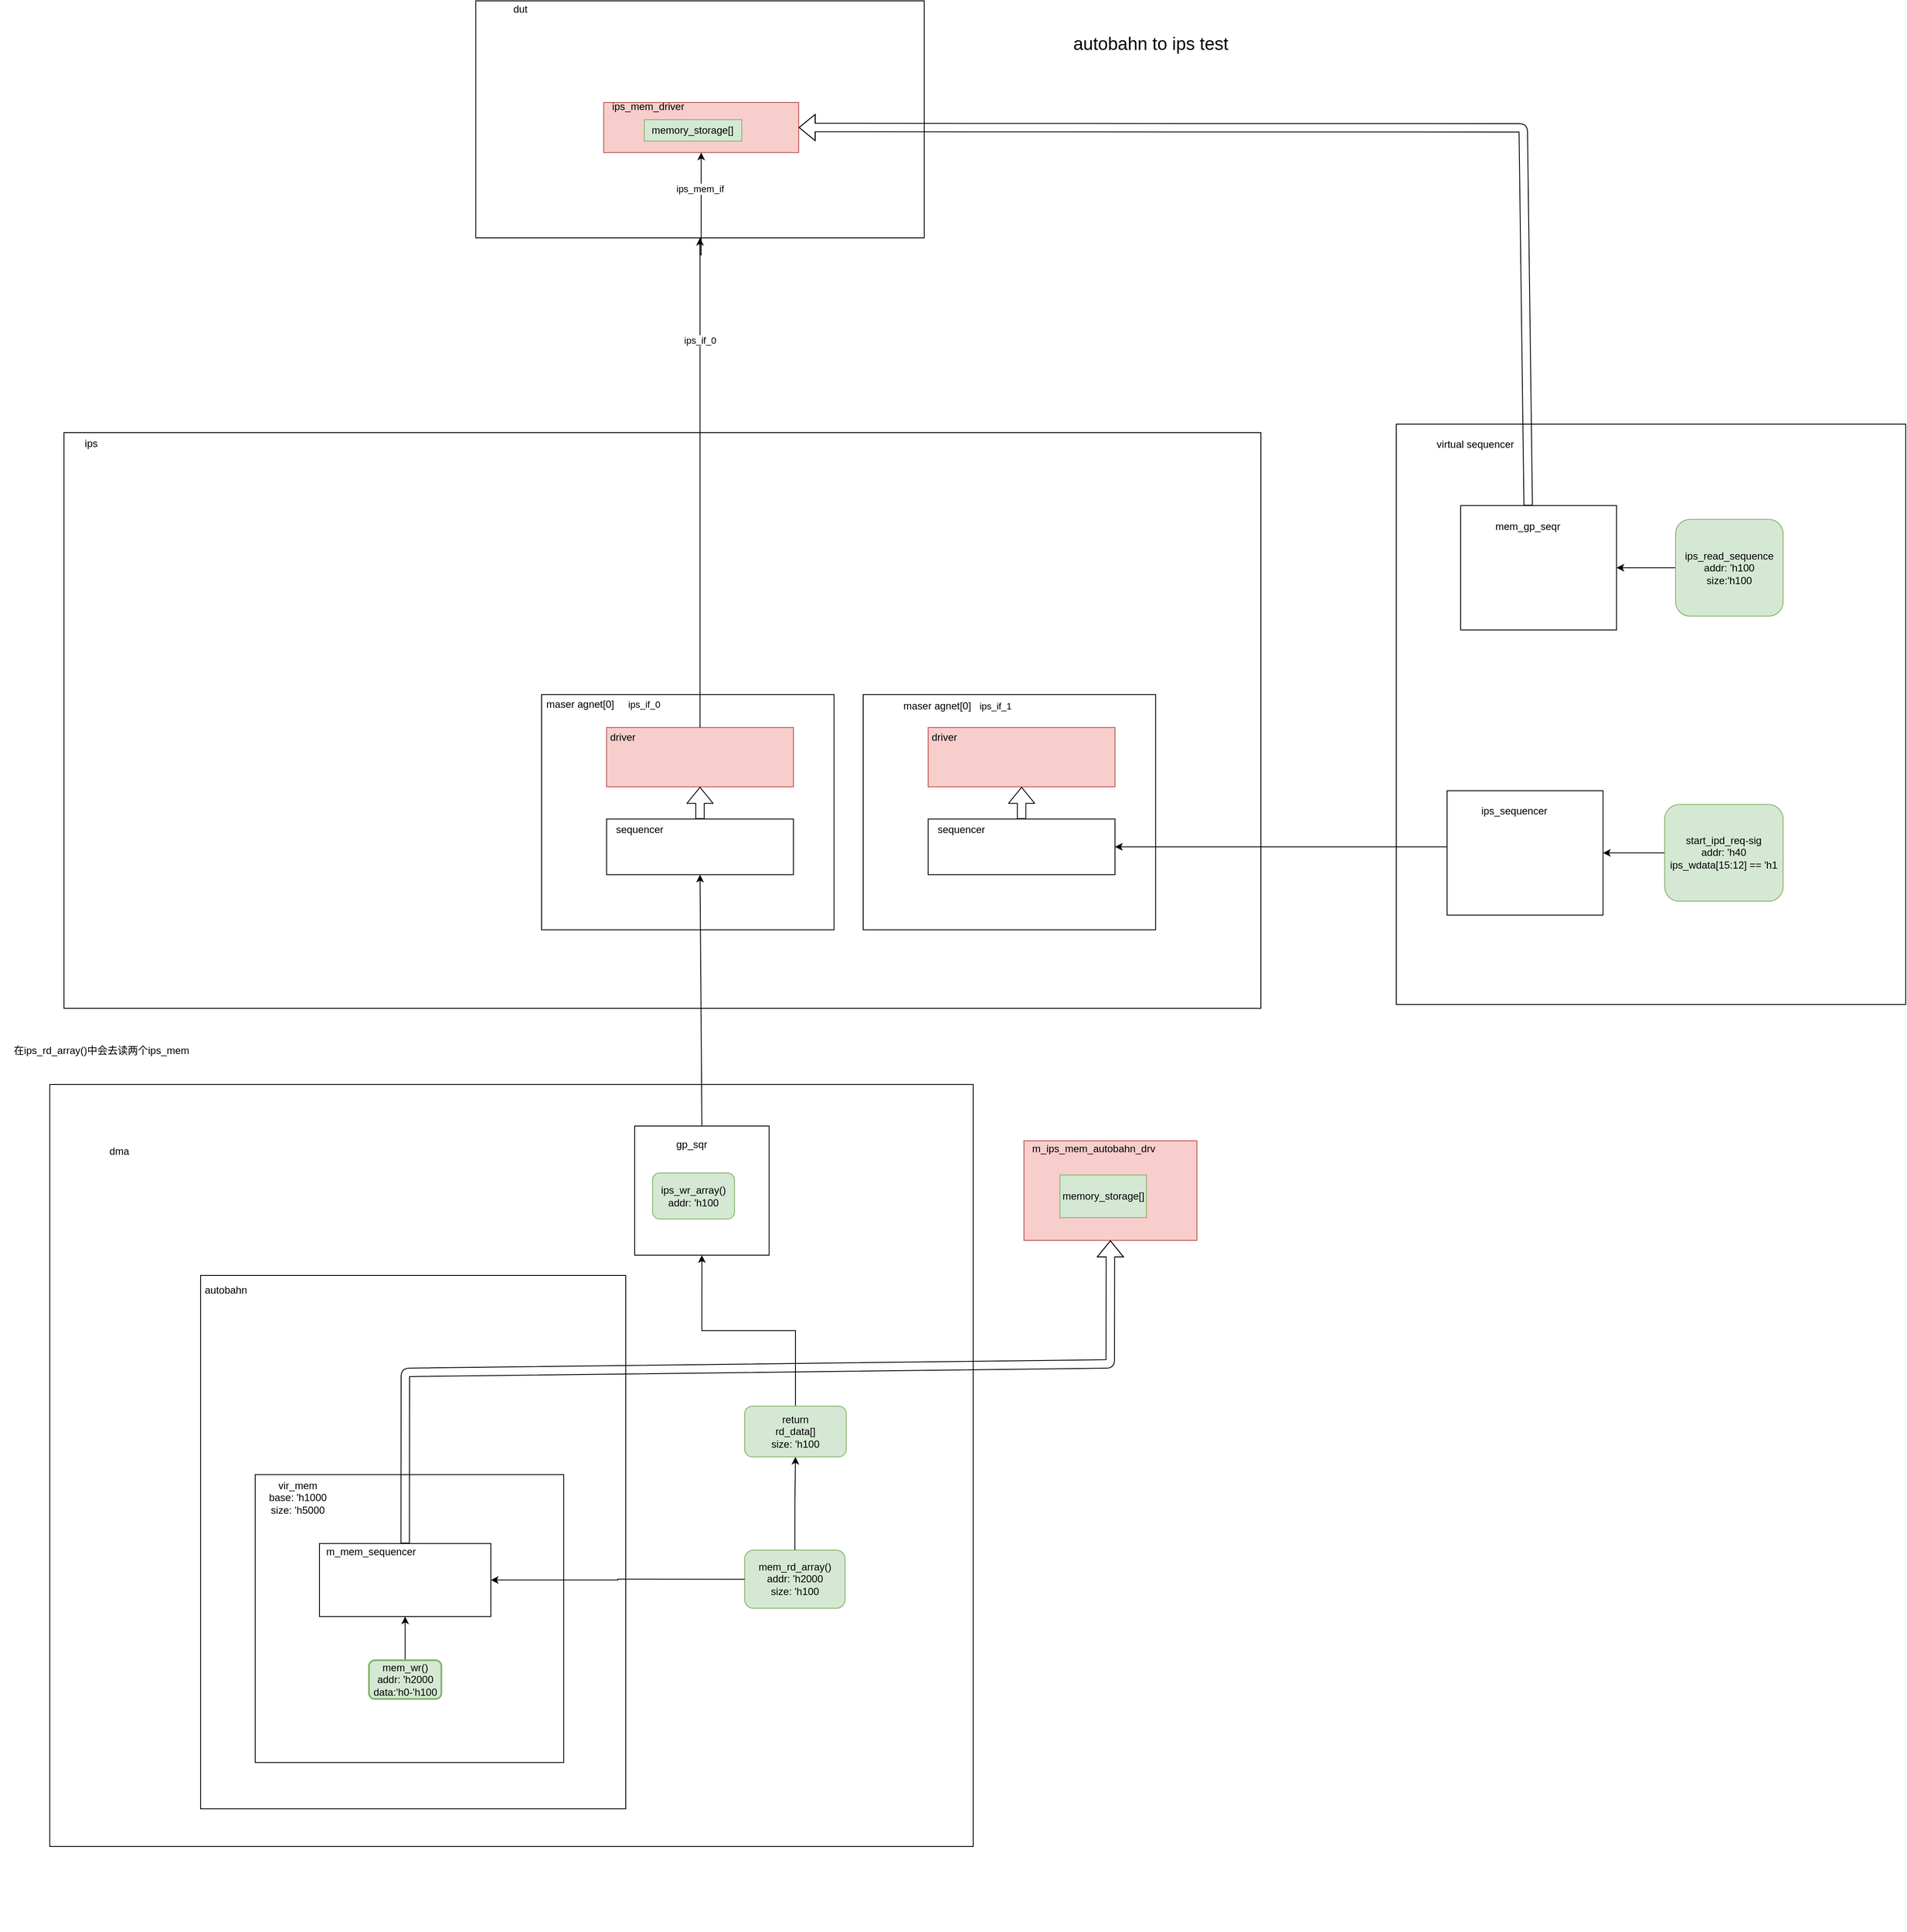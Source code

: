 <mxfile version="14.4.3" type="github">
  <diagram id="x2a_kQlyoNN8RExBubtk" name="Page-1">
    <mxGraphModel dx="2031" dy="1089" grid="1" gridSize="10" guides="1" tooltips="1" connect="1" arrows="1" fold="1" page="1" pageScale="1" pageWidth="850" pageHeight="1100" math="0" shadow="0">
      <root>
        <mxCell id="0" />
        <mxCell id="1" parent="0" />
        <mxCell id="APC3j6ZGFJVOv_pqT0E7-1" value="&lt;font style=&quot;font-size: 21px&quot;&gt;autobahn to ips test&lt;/font&gt;" style="text;html=1;strokeColor=none;fillColor=none;align=center;verticalAlign=middle;whiteSpace=wrap;rounded=0;" vertex="1" parent="1">
          <mxGeometry x="1510" y="400" width="200" height="20" as="geometry" />
        </mxCell>
        <mxCell id="APC3j6ZGFJVOv_pqT0E7-6" value="" style="group" vertex="1" connectable="0" parent="1">
          <mxGeometry x="330" y="1640" width="1070" height="1000" as="geometry" />
        </mxCell>
        <mxCell id="APC3j6ZGFJVOv_pqT0E7-7" value="" style="group" vertex="1" connectable="0" parent="APC3j6ZGFJVOv_pqT0E7-6">
          <mxGeometry width="1070" height="1000" as="geometry" />
        </mxCell>
        <mxCell id="APC3j6ZGFJVOv_pqT0E7-8" value="dma" style="text;html=1;strokeColor=none;fillColor=none;align=center;verticalAlign=middle;whiteSpace=wrap;rounded=0;" vertex="1" parent="APC3j6ZGFJVOv_pqT0E7-7">
          <mxGeometry width="146.198" height="184.314" as="geometry" />
        </mxCell>
        <mxCell id="APC3j6ZGFJVOv_pqT0E7-9" value="" style="group" vertex="1" connectable="0" parent="APC3j6ZGFJVOv_pqT0E7-7">
          <mxGeometry width="1070" height="1000" as="geometry" />
        </mxCell>
        <mxCell id="APC3j6ZGFJVOv_pqT0E7-10" value="" style="rounded=0;whiteSpace=wrap;html=1;" vertex="1" parent="APC3j6ZGFJVOv_pqT0E7-9">
          <mxGeometry x="-21.188" width="1091.188" height="900" as="geometry" />
        </mxCell>
        <mxCell id="APC3j6ZGFJVOv_pqT0E7-11" style="edgeStyle=orthogonalEdgeStyle;rounded=0;orthogonalLoop=1;jettySize=auto;html=1;exitX=0.5;exitY=0;exitDx=0;exitDy=0;entryX=0.5;entryY=1;entryDx=0;entryDy=0;" edge="1" parent="APC3j6ZGFJVOv_pqT0E7-9" source="APC3j6ZGFJVOv_pqT0E7-12" target="APC3j6ZGFJVOv_pqT0E7-32">
          <mxGeometry relative="1" as="geometry" />
        </mxCell>
        <mxCell id="APC3j6ZGFJVOv_pqT0E7-12" value="mem_rd_array()&lt;br&gt;addr: &#39;h2000&lt;br&gt;size: &#39;h100" style="rounded=1;whiteSpace=wrap;html=1;fillColor=#d5e8d4;strokeColor=#82b366;" vertex="1" parent="APC3j6ZGFJVOv_pqT0E7-9">
          <mxGeometry x="800.0" y="550.001" width="118.564" height="68.627" as="geometry" />
        </mxCell>
        <mxCell id="APC3j6ZGFJVOv_pqT0E7-13" value="" style="group" vertex="1" connectable="0" parent="APC3j6ZGFJVOv_pqT0E7-9">
          <mxGeometry x="105.941" y="225.49" width="553.487" height="630" as="geometry" />
        </mxCell>
        <mxCell id="APC3j6ZGFJVOv_pqT0E7-14" value="" style="rounded=0;whiteSpace=wrap;html=1;" vertex="1" parent="APC3j6ZGFJVOv_pqT0E7-13">
          <mxGeometry x="51.095" width="502.391" height="630" as="geometry" />
        </mxCell>
        <mxCell id="APC3j6ZGFJVOv_pqT0E7-15" value="autobahn" style="text;html=1;strokeColor=none;fillColor=none;align=center;verticalAlign=middle;whiteSpace=wrap;rounded=0;" vertex="1" parent="APC3j6ZGFJVOv_pqT0E7-13">
          <mxGeometry x="63.864" y="8.782" width="34.061" height="16.807" as="geometry" />
        </mxCell>
        <mxCell id="APC3j6ZGFJVOv_pqT0E7-16" value="" style="group" vertex="1" connectable="0" parent="APC3j6ZGFJVOv_pqT0E7-13">
          <mxGeometry x="190.67" y="39.213" width="204.364" height="117.647" as="geometry" />
        </mxCell>
        <mxCell id="APC3j6ZGFJVOv_pqT0E7-17" value="" style="group" vertex="1" connectable="0" parent="APC3j6ZGFJVOv_pqT0E7-16">
          <mxGeometry x="833.39" y="-198.24" width="204.364" height="117.647" as="geometry" />
        </mxCell>
        <mxCell id="APC3j6ZGFJVOv_pqT0E7-18" value="" style="rounded=0;whiteSpace=wrap;html=1;fillColor=#f8cecc;strokeColor=#b85450;" vertex="1" parent="APC3j6ZGFJVOv_pqT0E7-17">
          <mxGeometry width="204.364" height="117.647" as="geometry" />
        </mxCell>
        <mxCell id="APC3j6ZGFJVOv_pqT0E7-19" value="m_ips_mem_autobahn_drv" style="text;html=1;strokeColor=none;fillColor=none;align=center;verticalAlign=middle;whiteSpace=wrap;rounded=0;" vertex="1" parent="APC3j6ZGFJVOv_pqT0E7-17">
          <mxGeometry x="63.591" width="37.157" height="18.1" as="geometry" />
        </mxCell>
        <mxCell id="APC3j6ZGFJVOv_pqT0E7-20" value="memory_storage[]" style="rounded=0;whiteSpace=wrap;html=1;fillColor=#d5e8d4;strokeColor=#82b366;" vertex="1" parent="APC3j6ZGFJVOv_pqT0E7-17">
          <mxGeometry x="42.576" y="40.336" width="102.182" height="50.42" as="geometry" />
        </mxCell>
        <mxCell id="APC3j6ZGFJVOv_pqT0E7-21" value="" style="group" vertex="1" connectable="0" parent="APC3j6ZGFJVOv_pqT0E7-13">
          <mxGeometry x="105.517" y="235.294" width="374.67" height="340" as="geometry" />
        </mxCell>
        <mxCell id="APC3j6ZGFJVOv_pqT0E7-22" value="" style="rounded=0;whiteSpace=wrap;html=1;" vertex="1" parent="APC3j6ZGFJVOv_pqT0E7-21">
          <mxGeometry x="10.128" width="364.542" height="340" as="geometry" />
        </mxCell>
        <mxCell id="APC3j6ZGFJVOv_pqT0E7-23" value="vir_mem&lt;br&gt;base: &#39;h1000&lt;br&gt;size: &#39;h5000" style="text;html=1;strokeColor=none;fillColor=none;align=center;verticalAlign=middle;whiteSpace=wrap;rounded=0;" vertex="1" parent="APC3j6ZGFJVOv_pqT0E7-21">
          <mxGeometry y="13.725" width="121.514" height="27.451" as="geometry" />
        </mxCell>
        <mxCell id="APC3j6ZGFJVOv_pqT0E7-24" value="" style="group" vertex="1" connectable="0" parent="APC3j6ZGFJVOv_pqT0E7-21">
          <mxGeometry x="86.073" y="81.395" width="202.524" height="86.183" as="geometry" />
        </mxCell>
        <mxCell id="APC3j6ZGFJVOv_pqT0E7-25" value="" style="rounded=0;whiteSpace=wrap;html=1;" vertex="1" parent="APC3j6ZGFJVOv_pqT0E7-24">
          <mxGeometry width="202.524" height="86.183" as="geometry" />
        </mxCell>
        <mxCell id="APC3j6ZGFJVOv_pqT0E7-26" value="m_mem_sequencer" style="text;html=1;strokeColor=none;fillColor=none;align=center;verticalAlign=middle;whiteSpace=wrap;rounded=0;" vertex="1" parent="APC3j6ZGFJVOv_pqT0E7-24">
          <mxGeometry x="40.505" width="40.505" height="19.152" as="geometry" />
        </mxCell>
        <mxCell id="APC3j6ZGFJVOv_pqT0E7-27" style="edgeStyle=orthogonalEdgeStyle;rounded=0;orthogonalLoop=1;jettySize=auto;html=1;exitX=0.5;exitY=0;exitDx=0;exitDy=0;" edge="1" parent="APC3j6ZGFJVOv_pqT0E7-21" source="APC3j6ZGFJVOv_pqT0E7-28" target="APC3j6ZGFJVOv_pqT0E7-25">
          <mxGeometry relative="1" as="geometry" />
        </mxCell>
        <mxCell id="APC3j6ZGFJVOv_pqT0E7-28" value="mem_wr()&lt;br&gt;addr: &#39;h2000&lt;br&gt;data:&#39;h0-&#39;h100&lt;br&gt;" style="rounded=1;whiteSpace=wrap;html=1;absoluteArcSize=1;arcSize=14;strokeWidth=2;fillColor=#d5e8d4;strokeColor=#82b366;" vertex="1" parent="APC3j6ZGFJVOv_pqT0E7-21">
          <mxGeometry x="144.524" y="219.211" width="85.612" height="45.817" as="geometry" />
        </mxCell>
        <mxCell id="APC3j6ZGFJVOv_pqT0E7-29" value="" style="shape=flexArrow;endArrow=classic;html=1;entryX=0.5;entryY=1;entryDx=0;entryDy=0;exitX=0.5;exitY=0;exitDx=0;exitDy=0;" edge="1" parent="APC3j6ZGFJVOv_pqT0E7-13" source="APC3j6ZGFJVOv_pqT0E7-25" target="APC3j6ZGFJVOv_pqT0E7-18">
          <mxGeometry width="50" height="50" relative="1" as="geometry">
            <mxPoint x="233.069" y="225.49" as="sourcePoint" />
            <mxPoint x="286.04" y="176.471" as="targetPoint" />
            <Array as="points">
              <mxPoint x="293.059" y="114.51" />
              <mxPoint x="1126.059" y="104.51" />
            </Array>
          </mxGeometry>
        </mxCell>
        <mxCell id="APC3j6ZGFJVOv_pqT0E7-30" style="edgeStyle=orthogonalEdgeStyle;rounded=0;orthogonalLoop=1;jettySize=auto;html=1;exitX=0;exitY=0.5;exitDx=0;exitDy=0;entryX=1;entryY=0.5;entryDx=0;entryDy=0;" edge="1" parent="APC3j6ZGFJVOv_pqT0E7-9" source="APC3j6ZGFJVOv_pqT0E7-12" target="APC3j6ZGFJVOv_pqT0E7-25">
          <mxGeometry relative="1" as="geometry" />
        </mxCell>
        <mxCell id="APC3j6ZGFJVOv_pqT0E7-31" style="edgeStyle=orthogonalEdgeStyle;rounded=0;orthogonalLoop=1;jettySize=auto;html=1;exitX=0.5;exitY=0;exitDx=0;exitDy=0;entryX=0.5;entryY=1;entryDx=0;entryDy=0;" edge="1" parent="APC3j6ZGFJVOv_pqT0E7-9" source="APC3j6ZGFJVOv_pqT0E7-32" target="APC3j6ZGFJVOv_pqT0E7-36">
          <mxGeometry relative="1" as="geometry" />
        </mxCell>
        <mxCell id="APC3j6ZGFJVOv_pqT0E7-32" value="return&lt;br&gt;rd_data[]&lt;br&gt;size: &#39;h100" style="rounded=1;whiteSpace=wrap;html=1;fillColor=#d5e8d4;strokeColor=#82b366;" vertex="1" parent="APC3j6ZGFJVOv_pqT0E7-9">
          <mxGeometry x="800" y="379.83" width="120" height="60" as="geometry" />
        </mxCell>
        <mxCell id="APC3j6ZGFJVOv_pqT0E7-33" value="" style="group" vertex="1" connectable="0" parent="APC3j6ZGFJVOv_pqT0E7-9">
          <mxGeometry x="426.839" y="49.015" width="261.848" height="330.82" as="geometry" />
        </mxCell>
        <mxCell id="APC3j6ZGFJVOv_pqT0E7-34" value="" style="group" vertex="1" connectable="0" parent="APC3j6ZGFJVOv_pqT0E7-33">
          <mxGeometry width="261.848" height="330.82" as="geometry" />
        </mxCell>
        <mxCell id="APC3j6ZGFJVOv_pqT0E7-35" value="" style="group" vertex="1" connectable="0" parent="APC3j6ZGFJVOv_pqT0E7-9">
          <mxGeometry x="669.997" y="49.015" width="158.869" height="152.539" as="geometry" />
        </mxCell>
        <mxCell id="APC3j6ZGFJVOv_pqT0E7-36" value="" style="rounded=0;whiteSpace=wrap;html=1;" vertex="1" parent="APC3j6ZGFJVOv_pqT0E7-35">
          <mxGeometry width="158.869" height="152.539" as="geometry" />
        </mxCell>
        <mxCell id="APC3j6ZGFJVOv_pqT0E7-37" value="ips_wr_array()&lt;br&gt;addr: &#39;h100" style="rounded=1;whiteSpace=wrap;html=1;fillColor=#d5e8d4;strokeColor=#82b366;" vertex="1" parent="APC3j6ZGFJVOv_pqT0E7-35">
          <mxGeometry x="21.188" y="55.431" width="96.756" height="54.392" as="geometry" />
        </mxCell>
        <mxCell id="APC3j6ZGFJVOv_pqT0E7-38" value="gp_sqr" style="text;html=1;strokeColor=none;fillColor=none;align=center;verticalAlign=middle;whiteSpace=wrap;rounded=0;" vertex="1" parent="APC3j6ZGFJVOv_pqT0E7-35">
          <mxGeometry x="50.872" y="6.101" width="32.738" height="31.674" as="geometry" />
        </mxCell>
        <mxCell id="APC3j6ZGFJVOv_pqT0E7-43" value="dma" style="text;html=1;strokeColor=none;fillColor=none;align=center;verticalAlign=middle;whiteSpace=wrap;rounded=0;" vertex="1" parent="APC3j6ZGFJVOv_pqT0E7-6">
          <mxGeometry y="13.165" width="121.832" height="131.653" as="geometry" />
        </mxCell>
        <mxCell id="APC3j6ZGFJVOv_pqT0E7-44" value="" style="group" vertex="1" connectable="0" parent="1">
          <mxGeometry x="700" y="1110" width="1040" height="440" as="geometry" />
        </mxCell>
        <mxCell id="APC3j6ZGFJVOv_pqT0E7-45" value="" style="rounded=0;whiteSpace=wrap;html=1;" vertex="1" parent="APC3j6ZGFJVOv_pqT0E7-44">
          <mxGeometry x="-374.4" y="-240" width="1414.4" height="680" as="geometry" />
        </mxCell>
        <mxCell id="APC3j6ZGFJVOv_pqT0E7-46" value="ips&amp;nbsp;" style="text;html=1;strokeColor=none;fillColor=none;align=center;verticalAlign=middle;whiteSpace=wrap;rounded=0;" vertex="1" parent="APC3j6ZGFJVOv_pqT0E7-44">
          <mxGeometry x="-374.4" y="-240" width="67.2" height="25.143" as="geometry" />
        </mxCell>
        <mxCell id="APC3j6ZGFJVOv_pqT0E7-47" value="" style="group" vertex="1" connectable="0" parent="APC3j6ZGFJVOv_pqT0E7-44">
          <mxGeometry x="190" y="92.71" width="345.6" height="254.57" as="geometry" />
        </mxCell>
        <mxCell id="APC3j6ZGFJVOv_pqT0E7-48" value="" style="rounded=0;whiteSpace=wrap;html=1;" vertex="1" parent="APC3j6ZGFJVOv_pqT0E7-47">
          <mxGeometry y="-23.365" width="345.6" height="277.935" as="geometry" />
        </mxCell>
        <mxCell id="APC3j6ZGFJVOv_pqT0E7-49" value="" style="rounded=0;whiteSpace=wrap;html=1;" vertex="1" parent="APC3j6ZGFJVOv_pqT0E7-47">
          <mxGeometry x="76.8" y="123.678" width="220.8" height="65.737" as="geometry" />
        </mxCell>
        <mxCell id="APC3j6ZGFJVOv_pqT0E7-50" value="sequencer" style="text;html=1;strokeColor=none;fillColor=none;align=center;verticalAlign=middle;whiteSpace=wrap;rounded=0;" vertex="1" parent="APC3j6ZGFJVOv_pqT0E7-47">
          <mxGeometry x="97.2" y="123.675" width="38.4" height="24.245" as="geometry" />
        </mxCell>
        <mxCell id="APC3j6ZGFJVOv_pqT0E7-51" value="" style="rounded=0;whiteSpace=wrap;html=1;fillColor=#f8cecc;strokeColor=#b85450;" vertex="1" parent="APC3j6ZGFJVOv_pqT0E7-47">
          <mxGeometry x="76.8" y="15.577" width="220.8" height="70.095" as="geometry" />
        </mxCell>
        <mxCell id="APC3j6ZGFJVOv_pqT0E7-52" value="driver" style="text;html=1;strokeColor=none;fillColor=none;align=center;verticalAlign=middle;whiteSpace=wrap;rounded=0;" vertex="1" parent="APC3j6ZGFJVOv_pqT0E7-47">
          <mxGeometry x="76.8" y="15.58" width="38.4" height="24.245" as="geometry" />
        </mxCell>
        <mxCell id="APC3j6ZGFJVOv_pqT0E7-53" value="" style="shape=flexArrow;endArrow=classic;html=1;exitX=0.5;exitY=0;exitDx=0;exitDy=0;entryX=0.5;entryY=1;entryDx=0;entryDy=0;" edge="1" parent="APC3j6ZGFJVOv_pqT0E7-47" source="APC3j6ZGFJVOv_pqT0E7-49" target="APC3j6ZGFJVOv_pqT0E7-51">
          <mxGeometry width="50" height="50" relative="1" as="geometry">
            <mxPoint y="128.174" as="sourcePoint" />
            <mxPoint x="48" y="89.232" as="targetPoint" />
          </mxGeometry>
        </mxCell>
        <mxCell id="APC3j6ZGFJVOv_pqT0E7-54" value="maser agnet[0]&amp;nbsp; &amp;nbsp; &amp;nbsp;&lt;span style=&quot;font-size: 11px ; background-color: rgb(255 , 255 , 255)&quot;&gt;ips_if_0&lt;/span&gt;" style="text;html=1;strokeColor=none;fillColor=none;align=center;verticalAlign=middle;whiteSpace=wrap;rounded=0;" vertex="1" parent="APC3j6ZGFJVOv_pqT0E7-47">
          <mxGeometry x="-4.05" y="-38.9" width="154.05" height="54.48" as="geometry" />
        </mxCell>
        <mxCell id="APC3j6ZGFJVOv_pqT0E7-55" value="" style="group" vertex="1" connectable="0" parent="APC3j6ZGFJVOv_pqT0E7-44">
          <mxGeometry x="570" y="92.71" width="345.6" height="254.57" as="geometry" />
        </mxCell>
        <mxCell id="APC3j6ZGFJVOv_pqT0E7-56" value="" style="rounded=0;whiteSpace=wrap;html=1;" vertex="1" parent="APC3j6ZGFJVOv_pqT0E7-55">
          <mxGeometry y="-23.365" width="345.6" height="277.935" as="geometry" />
        </mxCell>
        <mxCell id="APC3j6ZGFJVOv_pqT0E7-57" value="" style="rounded=0;whiteSpace=wrap;html=1;" vertex="1" parent="APC3j6ZGFJVOv_pqT0E7-55">
          <mxGeometry x="76.8" y="123.678" width="220.8" height="65.737" as="geometry" />
        </mxCell>
        <mxCell id="APC3j6ZGFJVOv_pqT0E7-58" value="sequencer" style="text;html=1;strokeColor=none;fillColor=none;align=center;verticalAlign=middle;whiteSpace=wrap;rounded=0;" vertex="1" parent="APC3j6ZGFJVOv_pqT0E7-55">
          <mxGeometry x="97.2" y="123.675" width="38.4" height="24.245" as="geometry" />
        </mxCell>
        <mxCell id="APC3j6ZGFJVOv_pqT0E7-59" value="" style="rounded=0;whiteSpace=wrap;html=1;fillColor=#f8cecc;strokeColor=#b85450;" vertex="1" parent="APC3j6ZGFJVOv_pqT0E7-55">
          <mxGeometry x="76.8" y="15.577" width="220.8" height="70.095" as="geometry" />
        </mxCell>
        <mxCell id="APC3j6ZGFJVOv_pqT0E7-60" value="driver" style="text;html=1;strokeColor=none;fillColor=none;align=center;verticalAlign=middle;whiteSpace=wrap;rounded=0;" vertex="1" parent="APC3j6ZGFJVOv_pqT0E7-55">
          <mxGeometry x="76.8" y="15.58" width="38.4" height="24.245" as="geometry" />
        </mxCell>
        <mxCell id="APC3j6ZGFJVOv_pqT0E7-61" value="" style="shape=flexArrow;endArrow=classic;html=1;exitX=0.5;exitY=0;exitDx=0;exitDy=0;entryX=0.5;entryY=1;entryDx=0;entryDy=0;" edge="1" parent="APC3j6ZGFJVOv_pqT0E7-55" source="APC3j6ZGFJVOv_pqT0E7-57" target="APC3j6ZGFJVOv_pqT0E7-59">
          <mxGeometry width="50" height="50" relative="1" as="geometry">
            <mxPoint y="128.174" as="sourcePoint" />
            <mxPoint x="48" y="89.232" as="targetPoint" />
          </mxGeometry>
        </mxCell>
        <mxCell id="APC3j6ZGFJVOv_pqT0E7-62" value="" style="endArrow=classic;html=1;exitX=0.5;exitY=0;exitDx=0;exitDy=0;entryX=0.5;entryY=1;entryDx=0;entryDy=0;" edge="1" parent="1" source="APC3j6ZGFJVOv_pqT0E7-36" target="APC3j6ZGFJVOv_pqT0E7-49">
          <mxGeometry width="50" height="50" relative="1" as="geometry">
            <mxPoint x="710" y="1600" as="sourcePoint" />
            <mxPoint x="760" y="1550" as="targetPoint" />
          </mxGeometry>
        </mxCell>
        <mxCell id="APC3j6ZGFJVOv_pqT0E7-63" value="" style="group" vertex="1" connectable="0" parent="1">
          <mxGeometry x="1900" y="860" width="602" height="685.43" as="geometry" />
        </mxCell>
        <mxCell id="APC3j6ZGFJVOv_pqT0E7-64" value="" style="group" vertex="1" connectable="0" parent="APC3j6ZGFJVOv_pqT0E7-63">
          <mxGeometry width="602" height="685.43" as="geometry" />
        </mxCell>
        <mxCell id="APC3j6ZGFJVOv_pqT0E7-65" value="" style="rounded=0;whiteSpace=wrap;html=1;" vertex="1" parent="APC3j6ZGFJVOv_pqT0E7-64">
          <mxGeometry width="602" height="685.43" as="geometry" />
        </mxCell>
        <mxCell id="APC3j6ZGFJVOv_pqT0E7-66" value="virtual sequencer" style="text;html=1;strokeColor=none;fillColor=none;align=center;verticalAlign=middle;whiteSpace=wrap;rounded=0;" vertex="1" parent="APC3j6ZGFJVOv_pqT0E7-64">
          <mxGeometry width="187.357" height="48.959" as="geometry" />
        </mxCell>
        <mxCell id="APC3j6ZGFJVOv_pqT0E7-67" style="edgeStyle=orthogonalEdgeStyle;rounded=0;orthogonalLoop=1;jettySize=auto;html=1;exitX=0;exitY=0.5;exitDx=0;exitDy=0;entryX=1;entryY=0.5;entryDx=0;entryDy=0;" edge="1" parent="APC3j6ZGFJVOv_pqT0E7-64" source="APC3j6ZGFJVOv_pqT0E7-68" target="APC3j6ZGFJVOv_pqT0E7-72">
          <mxGeometry relative="1" as="geometry" />
        </mxCell>
        <mxCell id="APC3j6ZGFJVOv_pqT0E7-68" value="ips_read_sequence&lt;br&gt;addr: &#39;h100&lt;br&gt;size:&#39;h100" style="rounded=1;whiteSpace=wrap;html=1;fillColor=#d5e8d4;strokeColor=#82b366;" vertex="1" parent="APC3j6ZGFJVOv_pqT0E7-64">
          <mxGeometry x="329.998" y="112.496" width="127.129" height="114.238" as="geometry" />
        </mxCell>
        <mxCell id="APC3j6ZGFJVOv_pqT0E7-69" style="edgeStyle=orthogonalEdgeStyle;rounded=0;orthogonalLoop=1;jettySize=auto;html=1;exitX=0;exitY=0.5;exitDx=0;exitDy=0;entryX=1;entryY=0.5;entryDx=0;entryDy=0;" edge="1" parent="APC3j6ZGFJVOv_pqT0E7-64" source="APC3j6ZGFJVOv_pqT0E7-70" target="APC3j6ZGFJVOv_pqT0E7-75">
          <mxGeometry relative="1" as="geometry" />
        </mxCell>
        <mxCell id="APC3j6ZGFJVOv_pqT0E7-70" value="start_ipd_req-sig&lt;br&gt;addr: &#39;h40&lt;br&gt;ips_wdata[15:12] == &#39;h1" style="rounded=1;whiteSpace=wrap;html=1;fillColor=#d5e8d4;strokeColor=#82b366;" vertex="1" parent="APC3j6ZGFJVOv_pqT0E7-64">
          <mxGeometry x="317.13" y="449.306" width="140" height="114.238" as="geometry" />
        </mxCell>
        <mxCell id="APC3j6ZGFJVOv_pqT0E7-71" value="" style="group" vertex="1" connectable="0" parent="APC3j6ZGFJVOv_pqT0E7-64">
          <mxGeometry x="76.004" y="96.178" width="184.286" height="146.878" as="geometry" />
        </mxCell>
        <mxCell id="APC3j6ZGFJVOv_pqT0E7-72" value="" style="rounded=0;whiteSpace=wrap;html=1;" vertex="1" parent="APC3j6ZGFJVOv_pqT0E7-71">
          <mxGeometry width="184.286" height="146.878" as="geometry" />
        </mxCell>
        <mxCell id="APC3j6ZGFJVOv_pqT0E7-73" value="mem_gp_seqr" style="text;html=1;strokeColor=none;fillColor=none;align=center;verticalAlign=middle;whiteSpace=wrap;rounded=0;" vertex="1" parent="APC3j6ZGFJVOv_pqT0E7-71">
          <mxGeometry x="49.143" width="61.429" height="48.959" as="geometry" />
        </mxCell>
        <mxCell id="APC3j6ZGFJVOv_pqT0E7-74" value="" style="group" vertex="1" connectable="0" parent="APC3j6ZGFJVOv_pqT0E7-64">
          <mxGeometry x="60.004" y="432.988" width="184.286" height="146.878" as="geometry" />
        </mxCell>
        <mxCell id="APC3j6ZGFJVOv_pqT0E7-75" value="" style="rounded=0;whiteSpace=wrap;html=1;" vertex="1" parent="APC3j6ZGFJVOv_pqT0E7-74">
          <mxGeometry width="184.286" height="146.878" as="geometry" />
        </mxCell>
        <mxCell id="APC3j6ZGFJVOv_pqT0E7-76" value="ips_sequencer" style="text;html=1;strokeColor=none;fillColor=none;align=center;verticalAlign=middle;whiteSpace=wrap;rounded=0;" vertex="1" parent="APC3j6ZGFJVOv_pqT0E7-74">
          <mxGeometry x="49.143" width="61.429" height="48.959" as="geometry" />
        </mxCell>
        <mxCell id="APC3j6ZGFJVOv_pqT0E7-77" value="在ips_rd_array()中会去读两个ips_mem" style="text;html=1;strokeColor=none;fillColor=none;align=center;verticalAlign=middle;whiteSpace=wrap;rounded=0;" vertex="1" parent="1">
          <mxGeometry x="250" y="1590" width="240" height="20" as="geometry" />
        </mxCell>
        <mxCell id="APC3j6ZGFJVOv_pqT0E7-78" style="edgeStyle=orthogonalEdgeStyle;rounded=0;orthogonalLoop=1;jettySize=auto;html=1;exitX=0;exitY=0.5;exitDx=0;exitDy=0;entryX=1;entryY=0.5;entryDx=0;entryDy=0;" edge="1" parent="1" source="APC3j6ZGFJVOv_pqT0E7-75" target="APC3j6ZGFJVOv_pqT0E7-57">
          <mxGeometry relative="1" as="geometry">
            <Array as="points">
              <mxPoint x="1960" y="1359" />
            </Array>
          </mxGeometry>
        </mxCell>
        <mxCell id="APC3j6ZGFJVOv_pqT0E7-79" value="" style="rounded=0;whiteSpace=wrap;html=1;" vertex="1" parent="1">
          <mxGeometry x="812.2" y="360" width="530" height="280" as="geometry" />
        </mxCell>
        <mxCell id="APC3j6ZGFJVOv_pqT0E7-80" value="dut&lt;br&gt;" style="text;html=1;strokeColor=none;fillColor=none;align=center;verticalAlign=middle;whiteSpace=wrap;rounded=0;" vertex="1" parent="1">
          <mxGeometry x="845" y="360" width="40" height="20" as="geometry" />
        </mxCell>
        <mxCell id="APC3j6ZGFJVOv_pqT0E7-81" value="" style="group" vertex="1" connectable="0" parent="1">
          <mxGeometry x="860" y="550.001" width="230.4" height="59.231" as="geometry" />
        </mxCell>
        <mxCell id="APC3j6ZGFJVOv_pqT0E7-82" value="" style="group" vertex="1" connectable="0" parent="APC3j6ZGFJVOv_pqT0E7-81">
          <mxGeometry x="103.38" y="-70" width="230.4" height="59.231" as="geometry" />
        </mxCell>
        <mxCell id="APC3j6ZGFJVOv_pqT0E7-83" value="" style="rounded=0;whiteSpace=wrap;html=1;fillColor=#f8cecc;strokeColor=#b85450;" vertex="1" parent="APC3j6ZGFJVOv_pqT0E7-82">
          <mxGeometry width="230.4" height="59.231" as="geometry" />
        </mxCell>
        <mxCell id="APC3j6ZGFJVOv_pqT0E7-84" value="ips_mem_driver" style="text;html=1;strokeColor=none;fillColor=none;align=center;verticalAlign=middle;whiteSpace=wrap;rounded=0;" vertex="1" parent="APC3j6ZGFJVOv_pqT0E7-82">
          <mxGeometry x="31.418" width="41.891" height="9.112" as="geometry" />
        </mxCell>
        <mxCell id="APC3j6ZGFJVOv_pqT0E7-85" value="memory_storage[]" style="rounded=0;whiteSpace=wrap;html=1;fillColor=#d5e8d4;strokeColor=#82b366;" vertex="1" parent="APC3j6ZGFJVOv_pqT0E7-82">
          <mxGeometry x="48.0" y="20.308" width="115.2" height="25.385" as="geometry" />
        </mxCell>
        <mxCell id="APC3j6ZGFJVOv_pqT0E7-86" style="edgeStyle=orthogonalEdgeStyle;rounded=0;orthogonalLoop=1;jettySize=auto;html=1;exitX=0.5;exitY=0;exitDx=0;exitDy=0;" edge="1" parent="1" source="APC3j6ZGFJVOv_pqT0E7-51" target="APC3j6ZGFJVOv_pqT0E7-79">
          <mxGeometry relative="1" as="geometry" />
        </mxCell>
        <mxCell id="APC3j6ZGFJVOv_pqT0E7-87" value="ips_if_0" style="edgeLabel;html=1;align=center;verticalAlign=middle;resizable=0;points=[];" vertex="1" connectable="0" parent="APC3j6ZGFJVOv_pqT0E7-86">
          <mxGeometry x="0.582" y="-5" relative="1" as="geometry">
            <mxPoint x="-5.18" as="offset" />
          </mxGeometry>
        </mxCell>
        <mxCell id="APC3j6ZGFJVOv_pqT0E7-88" style="edgeStyle=orthogonalEdgeStyle;rounded=0;orthogonalLoop=1;jettySize=auto;html=1;exitX=0.5;exitY=1;exitDx=0;exitDy=0;" edge="1" parent="1" source="APC3j6ZGFJVOv_pqT0E7-79" target="APC3j6ZGFJVOv_pqT0E7-83">
          <mxGeometry relative="1" as="geometry" />
        </mxCell>
        <mxCell id="APC3j6ZGFJVOv_pqT0E7-89" value="ips_mem_if" style="edgeLabel;html=1;align=center;verticalAlign=middle;resizable=0;points=[];" vertex="1" connectable="0" parent="APC3j6ZGFJVOv_pqT0E7-88">
          <mxGeometry x="0.396" y="2" relative="1" as="geometry">
            <mxPoint y="-1" as="offset" />
          </mxGeometry>
        </mxCell>
        <mxCell id="APC3j6ZGFJVOv_pqT0E7-90" value="maser agnet[0]&amp;nbsp; &amp;nbsp;&lt;span style=&quot;font-size: 11px ; background-color: rgb(255 , 255 , 255)&quot;&gt;ips_if_1&lt;/span&gt;" style="text;html=1;strokeColor=none;fillColor=none;align=center;verticalAlign=middle;whiteSpace=wrap;rounded=0;" vertex="1" parent="1">
          <mxGeometry x="1273.2" y="1182.71" width="216.8" height="20" as="geometry" />
        </mxCell>
        <mxCell id="APC3j6ZGFJVOv_pqT0E7-91" value="" style="shape=flexArrow;endArrow=classic;html=1;entryX=1;entryY=0.5;entryDx=0;entryDy=0;exitX=0.5;exitY=0;exitDx=0;exitDy=0;" edge="1" parent="1" source="APC3j6ZGFJVOv_pqT0E7-73" target="APC3j6ZGFJVOv_pqT0E7-83">
          <mxGeometry width="50" height="50" relative="1" as="geometry">
            <mxPoint x="1500" y="610" as="sourcePoint" />
            <mxPoint x="1550" y="560" as="targetPoint" />
            <Array as="points">
              <mxPoint x="2050" y="510" />
            </Array>
          </mxGeometry>
        </mxCell>
      </root>
    </mxGraphModel>
  </diagram>
</mxfile>
